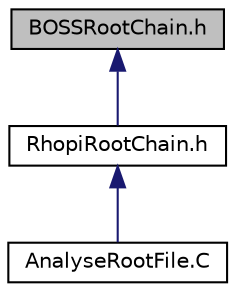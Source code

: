 digraph "BOSSRootChain.h"
{
  edge [fontname="Helvetica",fontsize="10",labelfontname="Helvetica",labelfontsize="10"];
  node [fontname="Helvetica",fontsize="10",shape=record];
  Node1 [label="BOSSRootChain.h",height=0.2,width=0.4,color="black", fillcolor="grey75", style="filled" fontcolor="black"];
  Node1 -> Node2 [dir="back",color="midnightblue",fontsize="10",style="solid",fontname="Helvetica"];
  Node2 [label="RhopiRootChain.h",height=0.2,width=0.4,color="black", fillcolor="white", style="filled",URL="$RhopiRootChain_8h.html"];
  Node2 -> Node3 [dir="back",color="midnightblue",fontsize="10",style="solid",fontname="Helvetica"];
  Node3 [label="AnalyseRootFile.C",height=0.2,width=0.4,color="black", fillcolor="white", style="filled",URL="$AnalyseRootFile_8C.html"];
}

